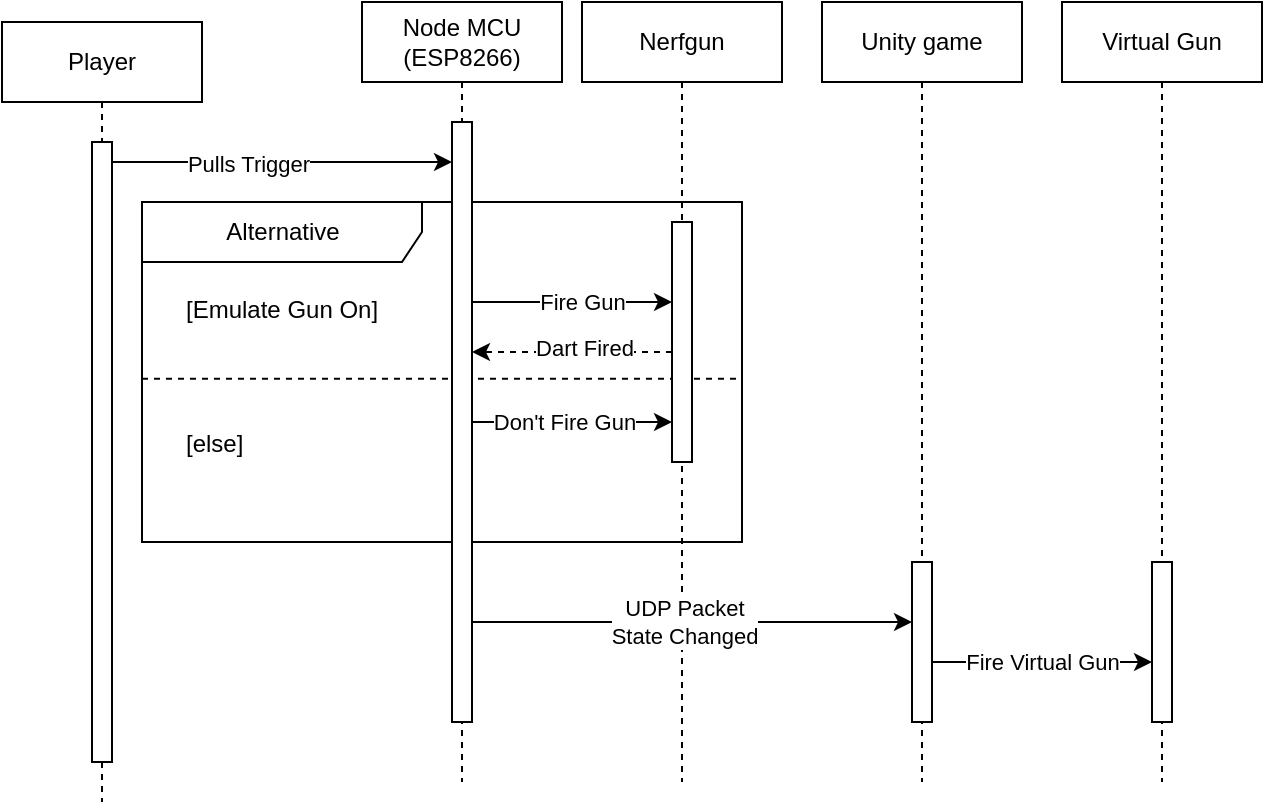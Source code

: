 <mxfile version="20.8.10" type="device"><diagram name="Page-1" id="13e1069c-82ec-6db2-03f1-153e76fe0fe0"><mxGraphModel dx="1195" dy="616" grid="1" gridSize="10" guides="1" tooltips="1" connect="1" arrows="1" fold="1" page="1" pageScale="1" pageWidth="1100" pageHeight="850" background="none" math="0" shadow="0"><root><mxCell id="0"/><mxCell id="1" parent="0"/><mxCell id="FHpJUeYssbksm6FaH9-4-34" value="Alternative" style="shape=umlFrame;tabWidth=110;tabHeight=30;tabPosition=left;html=1;boundedLbl=1;labelInHeader=1;width=140;height=30;" vertex="1" parent="1"><mxGeometry x="130" y="110" width="300" height="170" as="geometry"/></mxCell><mxCell id="FHpJUeYssbksm6FaH9-4-35" value="[Emulate Gun On]" style="text" vertex="1" parent="FHpJUeYssbksm6FaH9-4-34"><mxGeometry width="100" height="20" relative="1" as="geometry"><mxPoint x="20" y="40" as="offset"/></mxGeometry></mxCell><mxCell id="FHpJUeYssbksm6FaH9-4-36" value="[else]" style="line;strokeWidth=1;dashed=1;labelPosition=center;verticalLabelPosition=bottom;align=left;verticalAlign=top;spacingLeft=20;spacingTop=15;" vertex="1" parent="FHpJUeYssbksm6FaH9-4-34"><mxGeometry y="85.0" width="300" height="6.8" as="geometry"/></mxCell><mxCell id="FHpJUeYssbksm6FaH9-4-39" value="Node MCU (ESP8266)" style="shape=umlLifeline;perimeter=lifelinePerimeter;whiteSpace=wrap;html=1;container=1;collapsible=0;recursiveResize=0;outlineConnect=0;" vertex="1" parent="1"><mxGeometry x="240" y="10" width="100" height="390" as="geometry"/></mxCell><mxCell id="FHpJUeYssbksm6FaH9-4-40" value="" style="html=1;points=[];perimeter=orthogonalPerimeter;" vertex="1" parent="FHpJUeYssbksm6FaH9-4-39"><mxGeometry x="45" y="60" width="10" height="300" as="geometry"/></mxCell><mxCell id="FHpJUeYssbksm6FaH9-4-41" value="Unity game" style="shape=umlLifeline;perimeter=lifelinePerimeter;whiteSpace=wrap;html=1;container=1;collapsible=0;recursiveResize=0;outlineConnect=0;" vertex="1" parent="1"><mxGeometry x="470" y="10" width="100" height="390" as="geometry"/></mxCell><mxCell id="FHpJUeYssbksm6FaH9-4-42" value="" style="html=1;points=[];perimeter=orthogonalPerimeter;" vertex="1" parent="FHpJUeYssbksm6FaH9-4-41"><mxGeometry x="45" y="280" width="10" height="80" as="geometry"/></mxCell><mxCell id="FHpJUeYssbksm6FaH9-4-43" value="Virtual Gun" style="shape=umlLifeline;perimeter=lifelinePerimeter;whiteSpace=wrap;html=1;container=1;collapsible=0;recursiveResize=0;outlineConnect=0;" vertex="1" parent="1"><mxGeometry x="590" y="10" width="100" height="390" as="geometry"/></mxCell><mxCell id="FHpJUeYssbksm6FaH9-4-44" value="" style="html=1;points=[];perimeter=orthogonalPerimeter;" vertex="1" parent="FHpJUeYssbksm6FaH9-4-43"><mxGeometry x="45" y="280" width="10" height="80" as="geometry"/></mxCell><mxCell id="FHpJUeYssbksm6FaH9-4-45" value="Player" style="shape=umlLifeline;perimeter=lifelinePerimeter;whiteSpace=wrap;html=1;container=1;collapsible=0;recursiveResize=0;outlineConnect=0;" vertex="1" parent="1"><mxGeometry x="60" y="20" width="100" height="390" as="geometry"/></mxCell><mxCell id="FHpJUeYssbksm6FaH9-4-46" value="" style="html=1;points=[];perimeter=orthogonalPerimeter;" vertex="1" parent="FHpJUeYssbksm6FaH9-4-45"><mxGeometry x="45" y="60" width="10" height="310" as="geometry"/></mxCell><mxCell id="FHpJUeYssbksm6FaH9-4-47" value="Nerfgun" style="shape=umlLifeline;perimeter=lifelinePerimeter;whiteSpace=wrap;html=1;container=1;collapsible=0;recursiveResize=0;outlineConnect=0;" vertex="1" parent="1"><mxGeometry x="350" y="10" width="100" height="390" as="geometry"/></mxCell><mxCell id="FHpJUeYssbksm6FaH9-4-48" value="" style="html=1;points=[];perimeter=orthogonalPerimeter;" vertex="1" parent="FHpJUeYssbksm6FaH9-4-47"><mxGeometry x="45" y="110" width="10" height="120" as="geometry"/></mxCell><mxCell id="FHpJUeYssbksm6FaH9-4-49" style="edgeStyle=orthogonalEdgeStyle;rounded=0;orthogonalLoop=1;jettySize=auto;html=1;" edge="1" parent="1" source="FHpJUeYssbksm6FaH9-4-46" target="FHpJUeYssbksm6FaH9-4-40"><mxGeometry relative="1" as="geometry"><Array as="points"><mxPoint x="240" y="90"/><mxPoint x="240" y="90"/></Array></mxGeometry></mxCell><mxCell id="FHpJUeYssbksm6FaH9-4-50" value="Pulls Trigger" style="edgeLabel;html=1;align=center;verticalAlign=middle;resizable=0;points=[];" vertex="1" connectable="0" parent="FHpJUeYssbksm6FaH9-4-49"><mxGeometry x="-0.369" y="-1" relative="1" as="geometry"><mxPoint x="14" as="offset"/></mxGeometry></mxCell><mxCell id="FHpJUeYssbksm6FaH9-4-54" style="edgeStyle=orthogonalEdgeStyle;rounded=0;orthogonalLoop=1;jettySize=auto;html=1;" edge="1" parent="1" source="FHpJUeYssbksm6FaH9-4-40" target="FHpJUeYssbksm6FaH9-4-48"><mxGeometry relative="1" as="geometry"><Array as="points"><mxPoint x="350" y="160"/><mxPoint x="350" y="160"/></Array></mxGeometry></mxCell><mxCell id="FHpJUeYssbksm6FaH9-4-55" value="Fire Gun" style="edgeLabel;html=1;align=center;verticalAlign=middle;resizable=0;points=[];" vertex="1" connectable="0" parent="FHpJUeYssbksm6FaH9-4-54"><mxGeometry x="0.183" relative="1" as="geometry"><mxPoint x="-4" as="offset"/></mxGeometry></mxCell><mxCell id="FHpJUeYssbksm6FaH9-4-56" style="edgeStyle=orthogonalEdgeStyle;rounded=0;orthogonalLoop=1;jettySize=auto;html=1;" edge="1" parent="1" source="FHpJUeYssbksm6FaH9-4-40" target="FHpJUeYssbksm6FaH9-4-48"><mxGeometry relative="1" as="geometry"><Array as="points"><mxPoint x="350" y="220"/><mxPoint x="350" y="220"/></Array></mxGeometry></mxCell><mxCell id="FHpJUeYssbksm6FaH9-4-57" value="Don't Fire Gun" style="edgeLabel;html=1;align=center;verticalAlign=middle;resizable=0;points=[];" vertex="1" connectable="0" parent="FHpJUeYssbksm6FaH9-4-56"><mxGeometry x="0.088" relative="1" as="geometry"><mxPoint x="-9" as="offset"/></mxGeometry></mxCell><mxCell id="FHpJUeYssbksm6FaH9-4-59" style="edgeStyle=orthogonalEdgeStyle;rounded=0;orthogonalLoop=1;jettySize=auto;html=1;dashed=1;" edge="1" parent="1" source="FHpJUeYssbksm6FaH9-4-48" target="FHpJUeYssbksm6FaH9-4-40"><mxGeometry relative="1" as="geometry"><Array as="points"><mxPoint x="370" y="185"/><mxPoint x="370" y="185"/></Array></mxGeometry></mxCell><mxCell id="FHpJUeYssbksm6FaH9-4-60" value="Dart Fired" style="edgeLabel;html=1;align=center;verticalAlign=middle;resizable=0;points=[];" vertex="1" connectable="0" parent="FHpJUeYssbksm6FaH9-4-59"><mxGeometry x="-0.107" y="-2" relative="1" as="geometry"><mxPoint as="offset"/></mxGeometry></mxCell><mxCell id="FHpJUeYssbksm6FaH9-4-61" style="edgeStyle=orthogonalEdgeStyle;rounded=0;orthogonalLoop=1;jettySize=auto;html=1;" edge="1" parent="1" source="FHpJUeYssbksm6FaH9-4-40" target="FHpJUeYssbksm6FaH9-4-42"><mxGeometry relative="1" as="geometry"><Array as="points"><mxPoint x="410" y="320"/><mxPoint x="410" y="320"/></Array></mxGeometry></mxCell><mxCell id="FHpJUeYssbksm6FaH9-4-62" value="UDP Packet&lt;br&gt;State Changed" style="edgeLabel;html=1;align=center;verticalAlign=middle;resizable=0;points=[];" vertex="1" connectable="0" parent="FHpJUeYssbksm6FaH9-4-61"><mxGeometry x="0.131" relative="1" as="geometry"><mxPoint x="-19" as="offset"/></mxGeometry></mxCell><mxCell id="FHpJUeYssbksm6FaH9-4-63" style="edgeStyle=orthogonalEdgeStyle;rounded=0;orthogonalLoop=1;jettySize=auto;html=1;" edge="1" parent="1" source="FHpJUeYssbksm6FaH9-4-42" target="FHpJUeYssbksm6FaH9-4-44"><mxGeometry relative="1" as="geometry"><Array as="points"><mxPoint x="580" y="340"/><mxPoint x="580" y="340"/></Array></mxGeometry></mxCell><mxCell id="FHpJUeYssbksm6FaH9-4-64" value="Fire Virtual Gun" style="edgeLabel;html=1;align=center;verticalAlign=middle;resizable=0;points=[];" vertex="1" connectable="0" parent="FHpJUeYssbksm6FaH9-4-63"><mxGeometry x="0.127" relative="1" as="geometry"><mxPoint x="-7" as="offset"/></mxGeometry></mxCell></root></mxGraphModel></diagram></mxfile>